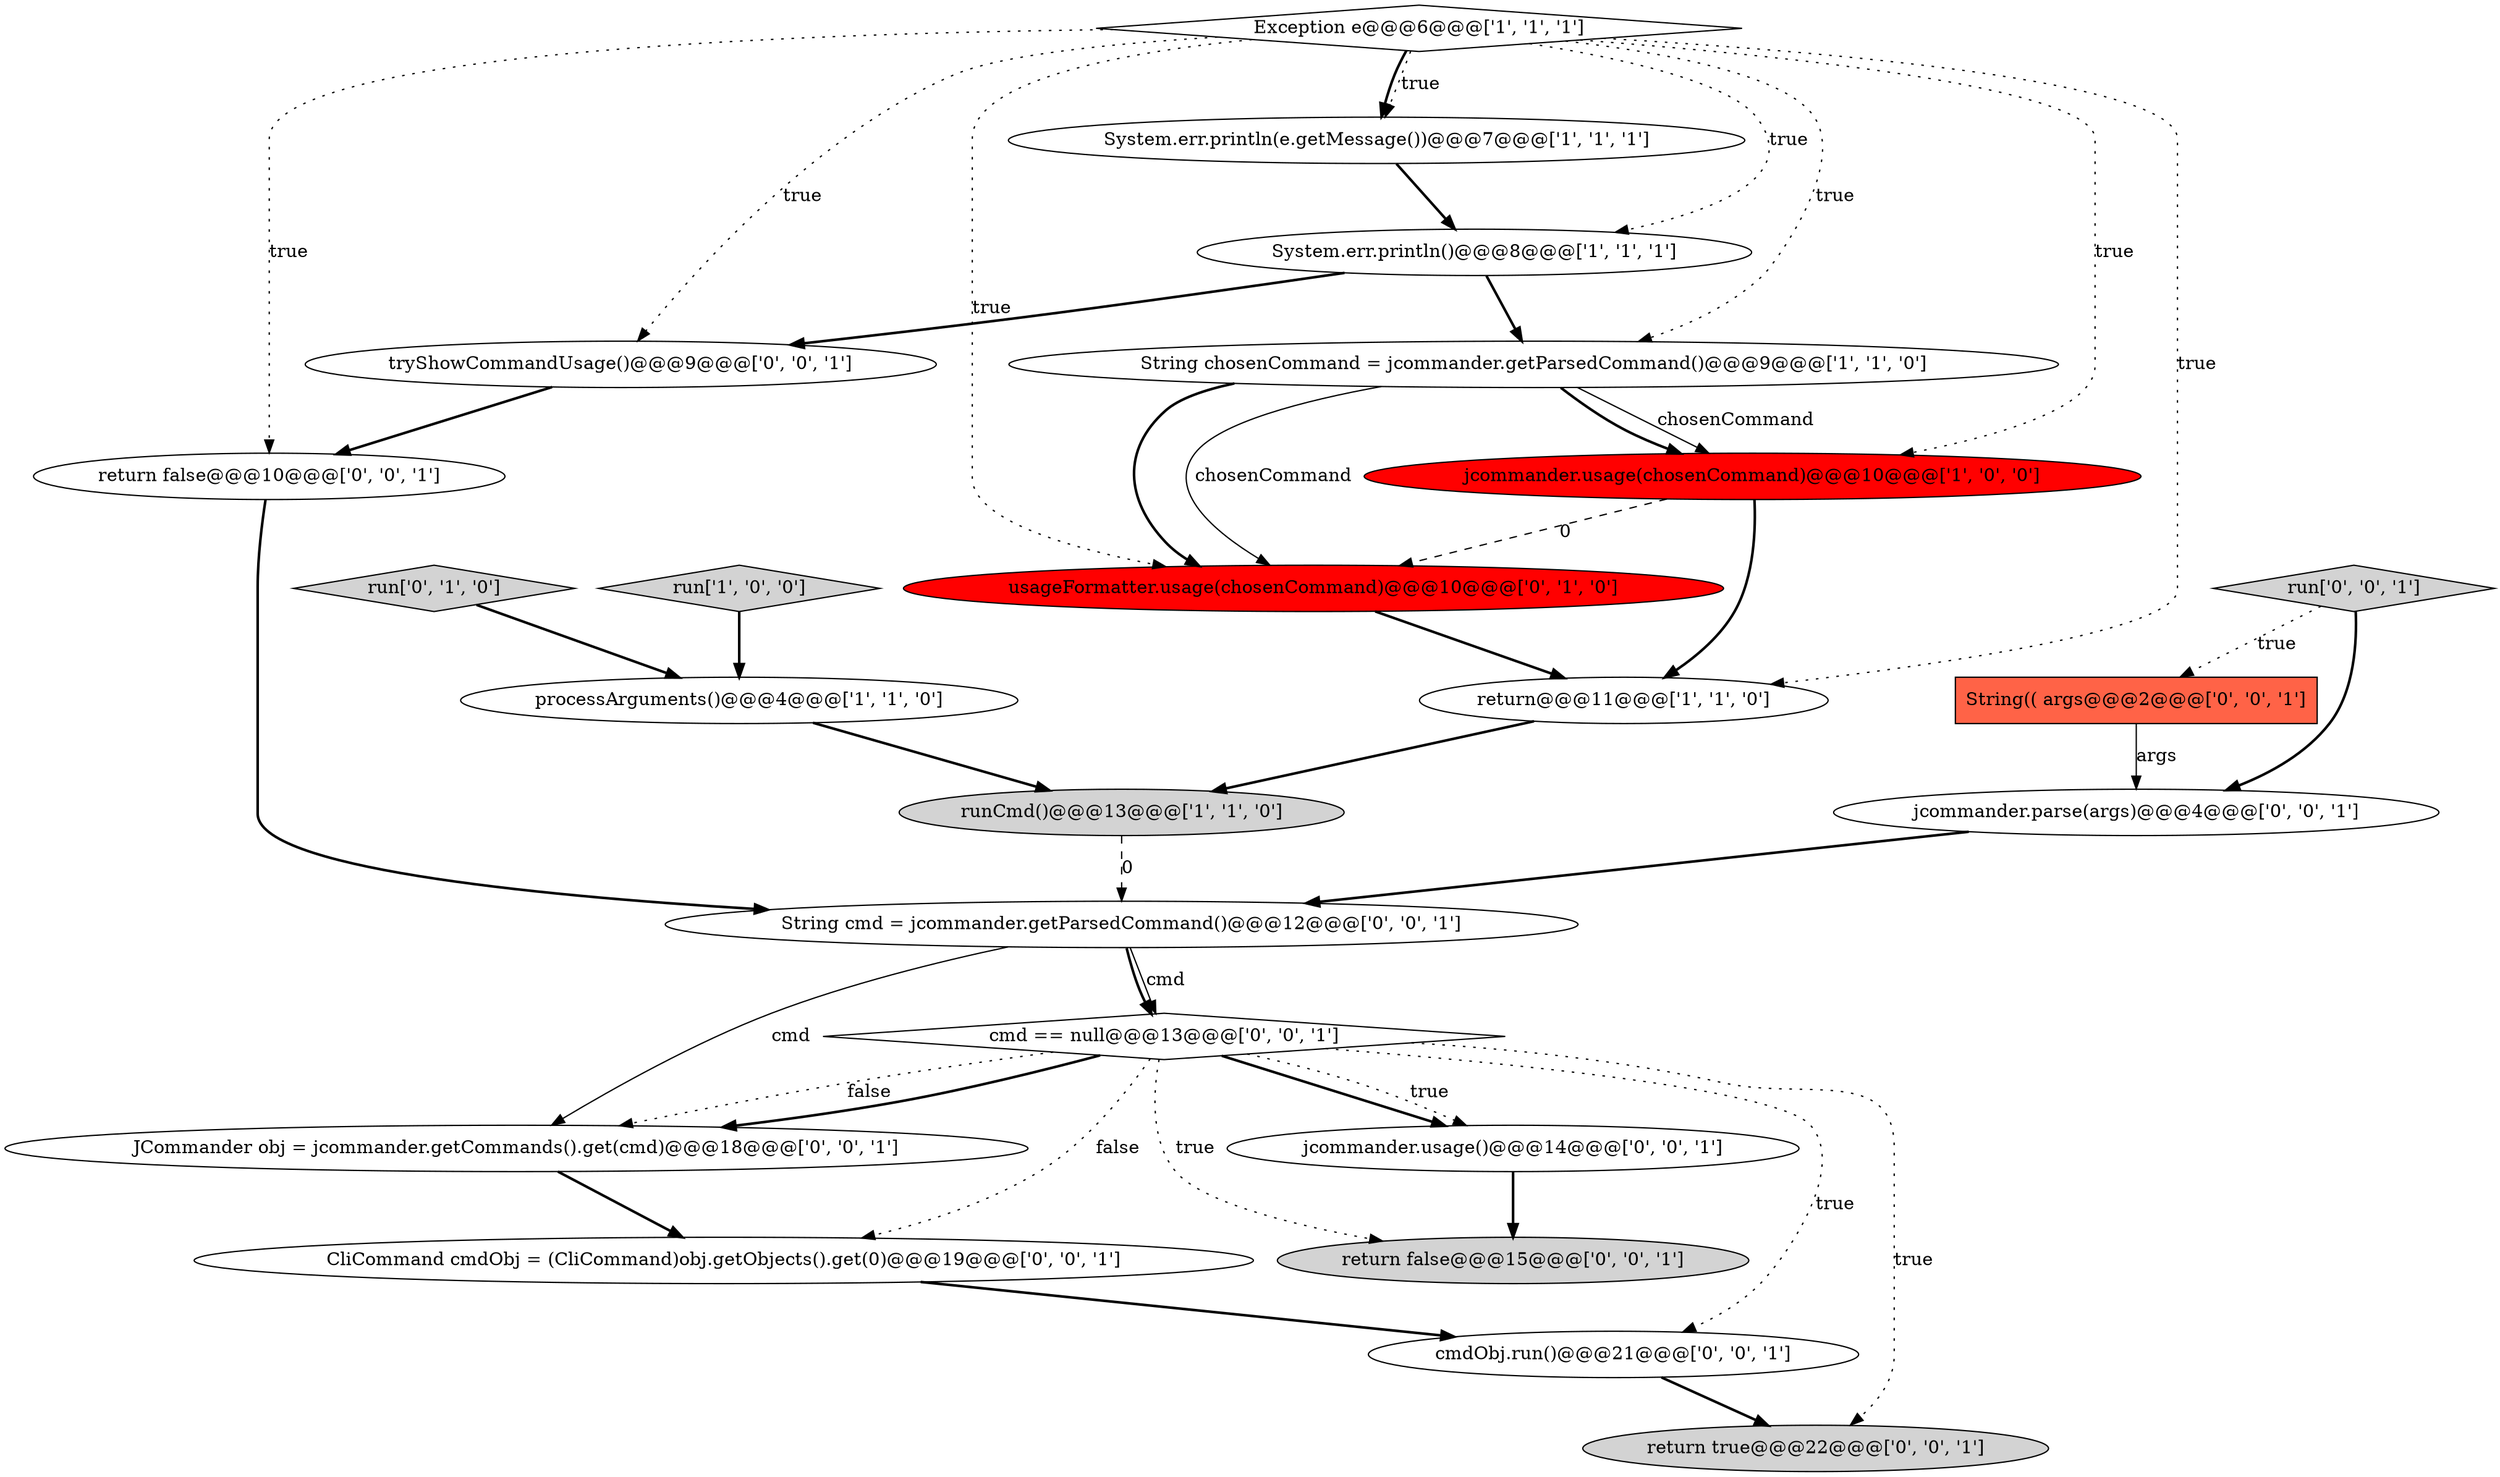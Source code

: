 digraph {
14 [style = filled, label = "return true@@@22@@@['0', '0', '1']", fillcolor = lightgray, shape = ellipse image = "AAA0AAABBB3BBB"];
13 [style = filled, label = "cmdObj.run()@@@21@@@['0', '0', '1']", fillcolor = white, shape = ellipse image = "AAA0AAABBB3BBB"];
17 [style = filled, label = "return false@@@10@@@['0', '0', '1']", fillcolor = white, shape = ellipse image = "AAA0AAABBB3BBB"];
19 [style = filled, label = "tryShowCommandUsage()@@@9@@@['0', '0', '1']", fillcolor = white, shape = ellipse image = "AAA0AAABBB3BBB"];
8 [style = filled, label = "run['1', '0', '0']", fillcolor = lightgray, shape = diamond image = "AAA0AAABBB1BBB"];
3 [style = filled, label = "processArguments()@@@4@@@['1', '1', '0']", fillcolor = white, shape = ellipse image = "AAA0AAABBB1BBB"];
12 [style = filled, label = "cmd == null@@@13@@@['0', '0', '1']", fillcolor = white, shape = diamond image = "AAA0AAABBB3BBB"];
20 [style = filled, label = "jcommander.usage()@@@14@@@['0', '0', '1']", fillcolor = white, shape = ellipse image = "AAA0AAABBB3BBB"];
4 [style = filled, label = "String chosenCommand = jcommander.getParsedCommand()@@@9@@@['1', '1', '0']", fillcolor = white, shape = ellipse image = "AAA0AAABBB1BBB"];
15 [style = filled, label = "jcommander.parse(args)@@@4@@@['0', '0', '1']", fillcolor = white, shape = ellipse image = "AAA0AAABBB3BBB"];
5 [style = filled, label = "Exception e@@@6@@@['1', '1', '1']", fillcolor = white, shape = diamond image = "AAA0AAABBB1BBB"];
1 [style = filled, label = "return@@@11@@@['1', '1', '0']", fillcolor = white, shape = ellipse image = "AAA0AAABBB1BBB"];
0 [style = filled, label = "jcommander.usage(chosenCommand)@@@10@@@['1', '0', '0']", fillcolor = red, shape = ellipse image = "AAA1AAABBB1BBB"];
11 [style = filled, label = "String(( args@@@2@@@['0', '0', '1']", fillcolor = tomato, shape = box image = "AAA0AAABBB3BBB"];
10 [style = filled, label = "usageFormatter.usage(chosenCommand)@@@10@@@['0', '1', '0']", fillcolor = red, shape = ellipse image = "AAA1AAABBB2BBB"];
22 [style = filled, label = "String cmd = jcommander.getParsedCommand()@@@12@@@['0', '0', '1']", fillcolor = white, shape = ellipse image = "AAA0AAABBB3BBB"];
6 [style = filled, label = "runCmd()@@@13@@@['1', '1', '0']", fillcolor = lightgray, shape = ellipse image = "AAA0AAABBB1BBB"];
2 [style = filled, label = "System.err.println()@@@8@@@['1', '1', '1']", fillcolor = white, shape = ellipse image = "AAA0AAABBB1BBB"];
16 [style = filled, label = "return false@@@15@@@['0', '0', '1']", fillcolor = lightgray, shape = ellipse image = "AAA0AAABBB3BBB"];
9 [style = filled, label = "run['0', '1', '0']", fillcolor = lightgray, shape = diamond image = "AAA0AAABBB2BBB"];
21 [style = filled, label = "CliCommand cmdObj = (CliCommand)obj.getObjects().get(0)@@@19@@@['0', '0', '1']", fillcolor = white, shape = ellipse image = "AAA0AAABBB3BBB"];
18 [style = filled, label = "JCommander obj = jcommander.getCommands().get(cmd)@@@18@@@['0', '0', '1']", fillcolor = white, shape = ellipse image = "AAA0AAABBB3BBB"];
23 [style = filled, label = "run['0', '0', '1']", fillcolor = lightgray, shape = diamond image = "AAA0AAABBB3BBB"];
7 [style = filled, label = "System.err.println(e.getMessage())@@@7@@@['1', '1', '1']", fillcolor = white, shape = ellipse image = "AAA0AAABBB1BBB"];
5->17 [style = dotted, label="true"];
4->10 [style = bold, label=""];
2->19 [style = bold, label=""];
22->18 [style = solid, label="cmd"];
12->21 [style = dotted, label="false"];
5->10 [style = dotted, label="true"];
5->19 [style = dotted, label="true"];
5->1 [style = dotted, label="true"];
8->3 [style = bold, label=""];
23->15 [style = bold, label=""];
12->20 [style = bold, label=""];
4->0 [style = solid, label="chosenCommand"];
3->6 [style = bold, label=""];
19->17 [style = bold, label=""];
5->0 [style = dotted, label="true"];
17->22 [style = bold, label=""];
2->4 [style = bold, label=""];
6->22 [style = dashed, label="0"];
0->10 [style = dashed, label="0"];
5->4 [style = dotted, label="true"];
15->22 [style = bold, label=""];
4->0 [style = bold, label=""];
22->12 [style = solid, label="cmd"];
12->14 [style = dotted, label="true"];
12->13 [style = dotted, label="true"];
1->6 [style = bold, label=""];
4->10 [style = solid, label="chosenCommand"];
12->20 [style = dotted, label="true"];
20->16 [style = bold, label=""];
12->16 [style = dotted, label="true"];
5->7 [style = dotted, label="true"];
7->2 [style = bold, label=""];
0->1 [style = bold, label=""];
22->12 [style = bold, label=""];
12->18 [style = bold, label=""];
11->15 [style = solid, label="args"];
9->3 [style = bold, label=""];
5->7 [style = bold, label=""];
18->21 [style = bold, label=""];
10->1 [style = bold, label=""];
13->14 [style = bold, label=""];
5->2 [style = dotted, label="true"];
12->18 [style = dotted, label="false"];
21->13 [style = bold, label=""];
23->11 [style = dotted, label="true"];
}
